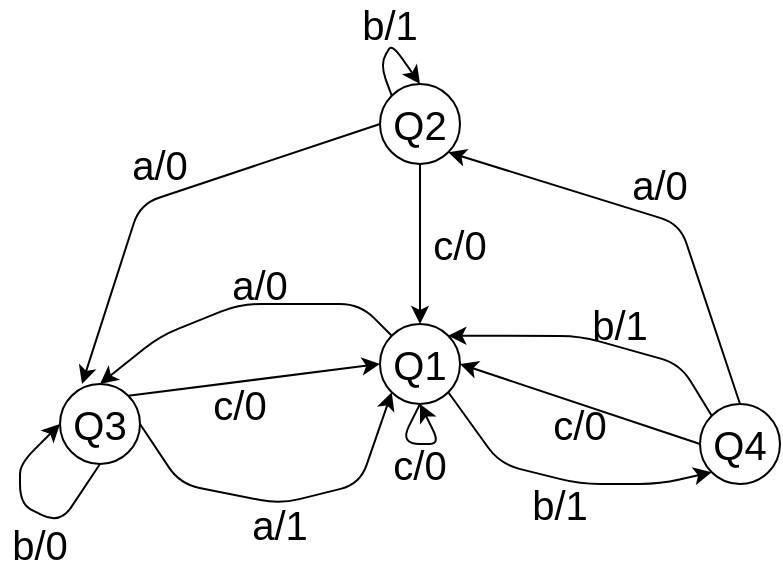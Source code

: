 <mxfile version="13.9.9" type="device"><diagram id="9h_t8Ls8Z5Np9sKyZG2s" name="Страница 1"><mxGraphModel dx="852" dy="494" grid="1" gridSize="10" guides="1" tooltips="1" connect="1" arrows="1" fold="1" page="1" pageScale="1" pageWidth="850" pageHeight="1100" math="0" shadow="0"><root><mxCell id="0"/><mxCell id="1" parent="0"/><mxCell id="LndiIYydOF4SO6q0dOY1-1" value="&lt;font style=&quot;font-size: 20px&quot;&gt;Q1&lt;/font&gt;" style="ellipse;whiteSpace=wrap;html=1;aspect=fixed;" vertex="1" parent="1"><mxGeometry x="400" y="240" width="40" height="40" as="geometry"/></mxCell><mxCell id="LndiIYydOF4SO6q0dOY1-2" value="&lt;font style=&quot;font-size: 20px&quot;&gt;Q3&lt;/font&gt;" style="ellipse;whiteSpace=wrap;html=1;aspect=fixed;" vertex="1" parent="1"><mxGeometry x="240" y="270" width="40" height="40" as="geometry"/></mxCell><mxCell id="LndiIYydOF4SO6q0dOY1-3" value="&lt;font style=&quot;font-size: 20px&quot;&gt;Q2&lt;/font&gt;" style="ellipse;whiteSpace=wrap;html=1;aspect=fixed;" vertex="1" parent="1"><mxGeometry x="400" y="120" width="40" height="40" as="geometry"/></mxCell><mxCell id="LndiIYydOF4SO6q0dOY1-4" value="&lt;font style=&quot;font-size: 20px&quot;&gt;Q4&lt;br&gt;&lt;/font&gt;" style="ellipse;whiteSpace=wrap;html=1;aspect=fixed;" vertex="1" parent="1"><mxGeometry x="560" y="280" width="40" height="40" as="geometry"/></mxCell><mxCell id="LndiIYydOF4SO6q0dOY1-7" value="" style="endArrow=classic;html=1;exitX=0.5;exitY=1;exitDx=0;exitDy=0;entryX=0.5;entryY=1;entryDx=0;entryDy=0;" edge="1" parent="1" source="LndiIYydOF4SO6q0dOY1-1" target="LndiIYydOF4SO6q0dOY1-1"><mxGeometry width="50" height="50" relative="1" as="geometry"><mxPoint x="360" y="400" as="sourcePoint"/><mxPoint x="420" y="280" as="targetPoint"/><Array as="points"><mxPoint x="410" y="300"/><mxPoint x="430" y="300"/></Array></mxGeometry></mxCell><mxCell id="LndiIYydOF4SO6q0dOY1-8" value="" style="endArrow=classic;html=1;exitX=1;exitY=1;exitDx=0;exitDy=0;entryX=0;entryY=1;entryDx=0;entryDy=0;" edge="1" parent="1" source="LndiIYydOF4SO6q0dOY1-1" target="LndiIYydOF4SO6q0dOY1-4"><mxGeometry width="50" height="50" relative="1" as="geometry"><mxPoint x="370" y="410" as="sourcePoint"/><mxPoint x="420" y="360" as="targetPoint"/><Array as="points"><mxPoint x="460" y="310"/><mxPoint x="500" y="320"/><mxPoint x="540" y="320"/></Array></mxGeometry></mxCell><mxCell id="LndiIYydOF4SO6q0dOY1-9" value="" style="endArrow=classic;html=1;exitX=1;exitY=0.5;exitDx=0;exitDy=0;entryX=0;entryY=1;entryDx=0;entryDy=0;" edge="1" parent="1" source="LndiIYydOF4SO6q0dOY1-2" target="LndiIYydOF4SO6q0dOY1-1"><mxGeometry width="50" height="50" relative="1" as="geometry"><mxPoint x="370" y="380" as="sourcePoint"/><mxPoint x="420" y="330" as="targetPoint"/><Array as="points"><mxPoint x="300" y="320"/><mxPoint x="350" y="330"/><mxPoint x="390" y="320"/></Array></mxGeometry></mxCell><mxCell id="LndiIYydOF4SO6q0dOY1-10" value="" style="endArrow=classic;html=1;exitX=1;exitY=0;exitDx=0;exitDy=0;entryX=0;entryY=0.5;entryDx=0;entryDy=0;" edge="1" parent="1" source="LndiIYydOF4SO6q0dOY1-2" target="LndiIYydOF4SO6q0dOY1-1"><mxGeometry width="50" height="50" relative="1" as="geometry"><mxPoint x="300" y="400" as="sourcePoint"/><mxPoint x="350" y="350" as="targetPoint"/></mxGeometry></mxCell><mxCell id="LndiIYydOF4SO6q0dOY1-11" value="" style="endArrow=classic;html=1;exitX=0.5;exitY=1;exitDx=0;exitDy=0;entryX=0;entryY=0.5;entryDx=0;entryDy=0;" edge="1" parent="1" source="LndiIYydOF4SO6q0dOY1-2" target="LndiIYydOF4SO6q0dOY1-2"><mxGeometry width="50" height="50" relative="1" as="geometry"><mxPoint x="260" y="390" as="sourcePoint"/><mxPoint x="310" y="340" as="targetPoint"/><Array as="points"><mxPoint x="240" y="340"/><mxPoint x="220" y="330"/><mxPoint x="220" y="310"/></Array></mxGeometry></mxCell><mxCell id="LndiIYydOF4SO6q0dOY1-12" value="" style="endArrow=classic;html=1;exitX=0;exitY=0;exitDx=0;exitDy=0;entryX=0.5;entryY=0;entryDx=0;entryDy=0;" edge="1" parent="1" source="LndiIYydOF4SO6q0dOY1-1" target="LndiIYydOF4SO6q0dOY1-2"><mxGeometry width="50" height="50" relative="1" as="geometry"><mxPoint x="370" y="400" as="sourcePoint"/><mxPoint x="420" y="350" as="targetPoint"/><Array as="points"><mxPoint x="390" y="230"/><mxPoint x="330" y="230"/><mxPoint x="290" y="246"/></Array></mxGeometry></mxCell><mxCell id="LndiIYydOF4SO6q0dOY1-14" value="" style="endArrow=classic;html=1;exitX=0.5;exitY=1;exitDx=0;exitDy=0;entryX=0.5;entryY=0;entryDx=0;entryDy=0;" edge="1" parent="1" source="LndiIYydOF4SO6q0dOY1-3" target="LndiIYydOF4SO6q0dOY1-1"><mxGeometry width="50" height="50" relative="1" as="geometry"><mxPoint x="520" y="220" as="sourcePoint"/><mxPoint x="570" y="170" as="targetPoint"/></mxGeometry></mxCell><mxCell id="LndiIYydOF4SO6q0dOY1-15" value="" style="endArrow=classic;html=1;exitX=0;exitY=0.5;exitDx=0;exitDy=0;entryX=0.275;entryY=0;entryDx=0;entryDy=0;entryPerimeter=0;" edge="1" parent="1" source="LndiIYydOF4SO6q0dOY1-3" target="LndiIYydOF4SO6q0dOY1-2"><mxGeometry width="50" height="50" relative="1" as="geometry"><mxPoint x="240" y="240" as="sourcePoint"/><mxPoint x="290" y="190" as="targetPoint"/><Array as="points"><mxPoint x="280" y="180"/></Array></mxGeometry></mxCell><mxCell id="LndiIYydOF4SO6q0dOY1-16" value="" style="endArrow=classic;html=1;exitX=0;exitY=0;exitDx=0;exitDy=0;entryX=0.5;entryY=0;entryDx=0;entryDy=0;" edge="1" parent="1" source="LndiIYydOF4SO6q0dOY1-3" target="LndiIYydOF4SO6q0dOY1-3"><mxGeometry width="50" height="50" relative="1" as="geometry"><mxPoint x="550" y="120" as="sourcePoint"/><mxPoint x="420" y="80" as="targetPoint"/><Array as="points"><mxPoint x="400" y="110"/><mxPoint x="406" y="100"/></Array></mxGeometry></mxCell><mxCell id="LndiIYydOF4SO6q0dOY1-17" value="" style="endArrow=classic;html=1;exitX=0.5;exitY=0;exitDx=0;exitDy=0;entryX=1;entryY=1;entryDx=0;entryDy=0;" edge="1" parent="1" source="LndiIYydOF4SO6q0dOY1-4" target="LndiIYydOF4SO6q0dOY1-3"><mxGeometry width="50" height="50" relative="1" as="geometry"><mxPoint x="620" y="260" as="sourcePoint"/><mxPoint x="670" y="210" as="targetPoint"/><Array as="points"><mxPoint x="550" y="190"/></Array></mxGeometry></mxCell><mxCell id="LndiIYydOF4SO6q0dOY1-18" value="" style="endArrow=classic;html=1;exitX=0;exitY=0;exitDx=0;exitDy=0;entryX=1;entryY=0;entryDx=0;entryDy=0;" edge="1" parent="1" source="LndiIYydOF4SO6q0dOY1-4" target="LndiIYydOF4SO6q0dOY1-1"><mxGeometry width="50" height="50" relative="1" as="geometry"><mxPoint x="530" y="420" as="sourcePoint"/><mxPoint x="580" y="370" as="targetPoint"/><Array as="points"><mxPoint x="550" y="260"/><mxPoint x="500" y="246"/></Array></mxGeometry></mxCell><mxCell id="LndiIYydOF4SO6q0dOY1-19" value="" style="endArrow=classic;html=1;exitX=0;exitY=0.5;exitDx=0;exitDy=0;entryX=1;entryY=0.5;entryDx=0;entryDy=0;" edge="1" parent="1" source="LndiIYydOF4SO6q0dOY1-4" target="LndiIYydOF4SO6q0dOY1-1"><mxGeometry width="50" height="50" relative="1" as="geometry"><mxPoint x="540" y="450" as="sourcePoint"/><mxPoint x="590" y="400" as="targetPoint"/></mxGeometry></mxCell><mxCell id="LndiIYydOF4SO6q0dOY1-20" value="&lt;font style=&quot;font-size: 20px&quot;&gt;a/0&lt;/font&gt;" style="text;html=1;strokeColor=none;fillColor=none;align=center;verticalAlign=middle;whiteSpace=wrap;rounded=0;" vertex="1" parent="1"><mxGeometry x="270" y="150" width="40" height="20" as="geometry"/></mxCell><mxCell id="LndiIYydOF4SO6q0dOY1-21" value="&lt;font style=&quot;font-size: 20px&quot;&gt;b/1&lt;/font&gt;" style="text;html=1;strokeColor=none;fillColor=none;align=center;verticalAlign=middle;whiteSpace=wrap;rounded=0;" vertex="1" parent="1"><mxGeometry x="385" y="80" width="40" height="20" as="geometry"/></mxCell><mxCell id="LndiIYydOF4SO6q0dOY1-22" value="&lt;font style=&quot;font-size: 20px&quot;&gt;a/0&lt;/font&gt;" style="text;html=1;strokeColor=none;fillColor=none;align=center;verticalAlign=middle;whiteSpace=wrap;rounded=0;" vertex="1" parent="1"><mxGeometry x="520" y="160" width="40" height="20" as="geometry"/></mxCell><mxCell id="LndiIYydOF4SO6q0dOY1-23" value="&lt;font style=&quot;font-size: 20px&quot;&gt;c/0&lt;/font&gt;" style="text;html=1;strokeColor=none;fillColor=none;align=center;verticalAlign=middle;whiteSpace=wrap;rounded=0;" vertex="1" parent="1"><mxGeometry x="420" y="190" width="40" height="20" as="geometry"/></mxCell><mxCell id="LndiIYydOF4SO6q0dOY1-25" value="&lt;font style=&quot;font-size: 20px&quot;&gt;b/0&lt;/font&gt;" style="text;html=1;strokeColor=none;fillColor=none;align=center;verticalAlign=middle;whiteSpace=wrap;rounded=0;" vertex="1" parent="1"><mxGeometry x="210" y="340" width="40" height="20" as="geometry"/></mxCell><mxCell id="LndiIYydOF4SO6q0dOY1-26" value="&lt;font style=&quot;font-size: 20px&quot;&gt;c/0&lt;/font&gt;" style="text;html=1;strokeColor=none;fillColor=none;align=center;verticalAlign=middle;whiteSpace=wrap;rounded=0;" vertex="1" parent="1"><mxGeometry x="400" y="300" width="40" height="20" as="geometry"/></mxCell><mxCell id="LndiIYydOF4SO6q0dOY1-27" value="&lt;font style=&quot;font-size: 20px&quot;&gt;a/1&lt;br&gt;&lt;/font&gt;" style="text;html=1;strokeColor=none;fillColor=none;align=center;verticalAlign=middle;whiteSpace=wrap;rounded=0;" vertex="1" parent="1"><mxGeometry x="330" y="330" width="40" height="20" as="geometry"/></mxCell><mxCell id="LndiIYydOF4SO6q0dOY1-28" value="&lt;font style=&quot;font-size: 20px&quot;&gt;c/0&lt;/font&gt;" style="text;html=1;strokeColor=none;fillColor=none;align=center;verticalAlign=middle;whiteSpace=wrap;rounded=0;" vertex="1" parent="1"><mxGeometry x="310" y="270" width="40" height="20" as="geometry"/></mxCell><mxCell id="LndiIYydOF4SO6q0dOY1-29" value="&lt;font style=&quot;font-size: 20px&quot;&gt;a/0&lt;/font&gt;" style="text;html=1;strokeColor=none;fillColor=none;align=center;verticalAlign=middle;whiteSpace=wrap;rounded=0;" vertex="1" parent="1"><mxGeometry x="320" y="210" width="40" height="20" as="geometry"/></mxCell><mxCell id="LndiIYydOF4SO6q0dOY1-30" value="&lt;font style=&quot;font-size: 20px&quot;&gt;b/1&lt;/font&gt;" style="text;html=1;strokeColor=none;fillColor=none;align=center;verticalAlign=middle;whiteSpace=wrap;rounded=0;" vertex="1" parent="1"><mxGeometry x="500" y="230" width="40" height="20" as="geometry"/></mxCell><mxCell id="LndiIYydOF4SO6q0dOY1-31" value="&lt;font style=&quot;font-size: 20px&quot;&gt;c/0&lt;/font&gt;" style="text;html=1;strokeColor=none;fillColor=none;align=center;verticalAlign=middle;whiteSpace=wrap;rounded=0;" vertex="1" parent="1"><mxGeometry x="480" y="280" width="40" height="20" as="geometry"/></mxCell><mxCell id="LndiIYydOF4SO6q0dOY1-32" value="&lt;font style=&quot;font-size: 20px&quot;&gt;b/1&lt;/font&gt;" style="text;html=1;strokeColor=none;fillColor=none;align=center;verticalAlign=middle;whiteSpace=wrap;rounded=0;" vertex="1" parent="1"><mxGeometry x="470" y="320" width="40" height="20" as="geometry"/></mxCell></root></mxGraphModel></diagram></mxfile>